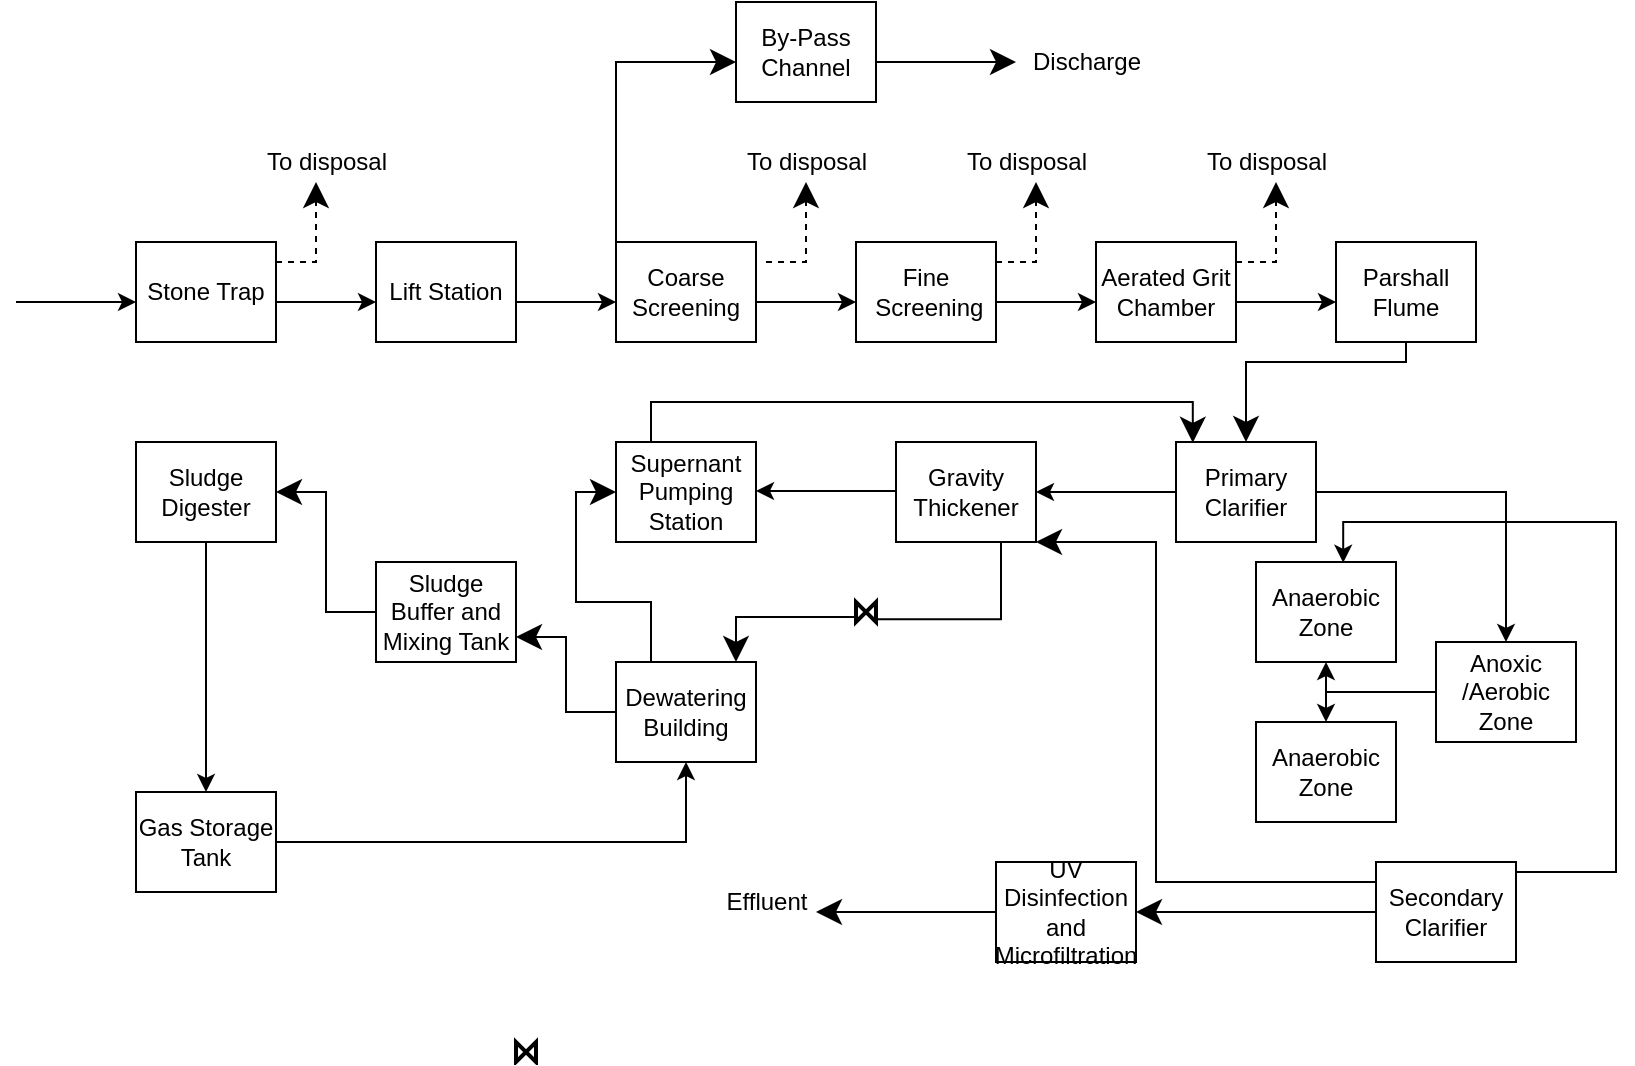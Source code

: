 <mxfile version="16.6.4" type="github">
  <diagram id="dFWF5zn0QugjdTZb5leU" name="Page-1">
    <mxGraphModel dx="997" dy="548" grid="1" gridSize="10" guides="1" tooltips="1" connect="1" arrows="1" fold="1" page="1" pageScale="1" pageWidth="850" pageHeight="1100" math="0" shadow="0">
      <root>
        <mxCell id="0" />
        <mxCell id="1" parent="0" />
        <mxCell id="zYvr2jX2mmX5dFNxnvae-1" value="" style="endArrow=classic;html=1;rounded=0;sketch=0;" parent="1" edge="1">
          <mxGeometry width="50" height="50" relative="1" as="geometry">
            <mxPoint x="40" y="180" as="sourcePoint" />
            <mxPoint x="100" y="180" as="targetPoint" />
            <Array as="points" />
          </mxGeometry>
        </mxCell>
        <mxCell id="zYvr2jX2mmX5dFNxnvae-2" value="Stone Trap&lt;br&gt;" style="rounded=0;whiteSpace=wrap;html=1;sketch=0;" parent="1" vertex="1">
          <mxGeometry x="100" y="150" width="70" height="50" as="geometry" />
        </mxCell>
        <mxCell id="zYvr2jX2mmX5dFNxnvae-3" value="" style="endArrow=classic;html=1;rounded=0;" parent="1" edge="1">
          <mxGeometry width="50" height="50" relative="1" as="geometry">
            <mxPoint x="190" y="180" as="sourcePoint" />
            <mxPoint x="220" y="180" as="targetPoint" />
            <Array as="points">
              <mxPoint x="170" y="180" />
            </Array>
          </mxGeometry>
        </mxCell>
        <mxCell id="zYvr2jX2mmX5dFNxnvae-4" value="Lift Station&lt;br&gt;" style="rounded=0;whiteSpace=wrap;html=1;" parent="1" vertex="1">
          <mxGeometry x="220" y="150" width="70" height="50" as="geometry" />
        </mxCell>
        <mxCell id="zYvr2jX2mmX5dFNxnvae-7" value="" style="endArrow=classic;html=1;rounded=0;sketch=0;endSize=10;targetPerimeterSpacing=4;strokeWidth=1;jumpStyle=sharp;jumpSize=16;dashed=1;" parent="1" edge="1">
          <mxGeometry width="50" height="50" relative="1" as="geometry">
            <mxPoint x="170" y="160" as="sourcePoint" />
            <mxPoint x="190" y="120" as="targetPoint" />
            <Array as="points">
              <mxPoint x="190" y="160" />
            </Array>
          </mxGeometry>
        </mxCell>
        <mxCell id="zYvr2jX2mmX5dFNxnvae-8" value="To disposal&lt;br&gt;" style="text;html=1;align=center;verticalAlign=middle;resizable=0;points=[];autosize=1;strokeColor=none;fillColor=none;" parent="1" vertex="1">
          <mxGeometry x="160" y="100" width="70" height="20" as="geometry" />
        </mxCell>
        <mxCell id="zYvr2jX2mmX5dFNxnvae-10" value="" style="endArrow=classic;html=1;rounded=0;" parent="1" edge="1">
          <mxGeometry width="50" height="50" relative="1" as="geometry">
            <mxPoint x="310" y="180" as="sourcePoint" />
            <mxPoint x="340" y="180" as="targetPoint" />
            <Array as="points">
              <mxPoint x="290" y="180" />
            </Array>
          </mxGeometry>
        </mxCell>
        <mxCell id="zYvr2jX2mmX5dFNxnvae-11" value="Coarse Screening&lt;br&gt;" style="rounded=0;whiteSpace=wrap;html=1;sketch=0;" parent="1" vertex="1">
          <mxGeometry x="340" y="150" width="70" height="50" as="geometry" />
        </mxCell>
        <mxCell id="zYvr2jX2mmX5dFNxnvae-12" value="" style="endArrow=classic;html=1;rounded=0;sketch=0;endSize=10;targetPerimeterSpacing=4;strokeWidth=1;jumpStyle=sharp;jumpSize=16;dashed=1;" parent="1" edge="1">
          <mxGeometry width="50" height="50" relative="1" as="geometry">
            <mxPoint x="415" y="160" as="sourcePoint" />
            <mxPoint x="435" y="120" as="targetPoint" />
            <Array as="points">
              <mxPoint x="435" y="160" />
            </Array>
          </mxGeometry>
        </mxCell>
        <mxCell id="zYvr2jX2mmX5dFNxnvae-13" value="To disposal&lt;br&gt;" style="text;html=1;align=center;verticalAlign=middle;resizable=0;points=[];autosize=1;strokeColor=none;fillColor=none;" parent="1" vertex="1">
          <mxGeometry x="400" y="100" width="70" height="20" as="geometry" />
        </mxCell>
        <mxCell id="zYvr2jX2mmX5dFNxnvae-14" value="" style="endArrow=classic;html=1;rounded=0;" parent="1" edge="1">
          <mxGeometry width="50" height="50" relative="1" as="geometry">
            <mxPoint x="430" y="180" as="sourcePoint" />
            <mxPoint x="460" y="180" as="targetPoint" />
            <Array as="points">
              <mxPoint x="410" y="180" />
            </Array>
          </mxGeometry>
        </mxCell>
        <mxCell id="zYvr2jX2mmX5dFNxnvae-15" value="Fine&lt;br&gt;&amp;nbsp;Screening" style="rounded=0;whiteSpace=wrap;html=1;sketch=0;" parent="1" vertex="1">
          <mxGeometry x="460" y="150" width="70" height="50" as="geometry" />
        </mxCell>
        <mxCell id="zYvr2jX2mmX5dFNxnvae-16" value="" style="endArrow=classic;html=1;rounded=0;sketch=0;endSize=10;targetPerimeterSpacing=4;strokeWidth=1;jumpStyle=sharp;jumpSize=16;dashed=1;" parent="1" edge="1">
          <mxGeometry width="50" height="50" relative="1" as="geometry">
            <mxPoint x="530" y="160" as="sourcePoint" />
            <mxPoint x="550" y="120" as="targetPoint" />
            <Array as="points">
              <mxPoint x="550" y="160" />
            </Array>
          </mxGeometry>
        </mxCell>
        <mxCell id="zYvr2jX2mmX5dFNxnvae-17" value="To disposal&lt;br&gt;" style="text;html=1;align=center;verticalAlign=middle;resizable=0;points=[];autosize=1;strokeColor=none;fillColor=none;" parent="1" vertex="1">
          <mxGeometry x="510" y="100" width="70" height="20" as="geometry" />
        </mxCell>
        <mxCell id="zYvr2jX2mmX5dFNxnvae-18" value="" style="endArrow=classic;html=1;rounded=0;sketch=0;endSize=10;targetPerimeterSpacing=4;strokeWidth=1;jumpStyle=sharp;jumpSize=16;exitX=0;exitY=0;exitDx=0;exitDy=0;" parent="1" edge="1" source="zYvr2jX2mmX5dFNxnvae-11">
          <mxGeometry width="50" height="50" relative="1" as="geometry">
            <mxPoint x="360" y="150" as="sourcePoint" />
            <mxPoint x="400" y="60" as="targetPoint" />
            <Array as="points">
              <mxPoint x="340" y="60" />
            </Array>
          </mxGeometry>
        </mxCell>
        <mxCell id="zYvr2jX2mmX5dFNxnvae-19" value="By-Pass Channel&lt;br&gt;" style="rounded=0;whiteSpace=wrap;html=1;" parent="1" vertex="1">
          <mxGeometry x="400" y="30" width="70" height="50" as="geometry" />
        </mxCell>
        <mxCell id="zYvr2jX2mmX5dFNxnvae-20" value="" style="endArrow=classic;html=1;rounded=0;sketch=0;endSize=10;targetPerimeterSpacing=4;strokeWidth=1;jumpStyle=sharp;jumpSize=16;" parent="1" edge="1">
          <mxGeometry width="50" height="50" relative="1" as="geometry">
            <mxPoint x="470" y="60" as="sourcePoint" />
            <mxPoint x="540" y="60" as="targetPoint" />
          </mxGeometry>
        </mxCell>
        <mxCell id="zYvr2jX2mmX5dFNxnvae-21" value="Discharge&lt;br&gt;" style="text;html=1;align=center;verticalAlign=middle;resizable=0;points=[];autosize=1;strokeColor=none;fillColor=none;" parent="1" vertex="1">
          <mxGeometry x="540" y="50" width="70" height="20" as="geometry" />
        </mxCell>
        <mxCell id="zYvr2jX2mmX5dFNxnvae-23" value="" style="endArrow=classic;html=1;rounded=0;" parent="1" edge="1">
          <mxGeometry width="50" height="50" relative="1" as="geometry">
            <mxPoint x="550" y="180" as="sourcePoint" />
            <mxPoint x="580" y="180" as="targetPoint" />
            <Array as="points">
              <mxPoint x="530" y="180" />
            </Array>
          </mxGeometry>
        </mxCell>
        <mxCell id="zYvr2jX2mmX5dFNxnvae-24" value="Aerated Grit Chamber&lt;br&gt;" style="rounded=0;whiteSpace=wrap;html=1;sketch=0;" parent="1" vertex="1">
          <mxGeometry x="580" y="150" width="70" height="50" as="geometry" />
        </mxCell>
        <mxCell id="zYvr2jX2mmX5dFNxnvae-25" value="" style="endArrow=classic;html=1;rounded=0;" parent="1" edge="1">
          <mxGeometry width="50" height="50" relative="1" as="geometry">
            <mxPoint x="670" y="180" as="sourcePoint" />
            <mxPoint x="700" y="180" as="targetPoint" />
            <Array as="points">
              <mxPoint x="650" y="180" />
            </Array>
          </mxGeometry>
        </mxCell>
        <mxCell id="zYvr2jX2mmX5dFNxnvae-38" style="edgeStyle=orthogonalEdgeStyle;rounded=0;sketch=0;jumpStyle=sharp;jumpSize=16;orthogonalLoop=1;jettySize=auto;html=1;entryX=0.5;entryY=0;entryDx=0;entryDy=0;endSize=10;targetPerimeterSpacing=4;strokeWidth=1;" parent="1" source="zYvr2jX2mmX5dFNxnvae-26" target="zYvr2jX2mmX5dFNxnvae-29" edge="1">
          <mxGeometry relative="1" as="geometry">
            <Array as="points">
              <mxPoint x="735" y="210" />
              <mxPoint x="655" y="210" />
            </Array>
          </mxGeometry>
        </mxCell>
        <mxCell id="zYvr2jX2mmX5dFNxnvae-26" value="Parshall Flume&lt;br&gt;" style="rounded=0;whiteSpace=wrap;html=1;sketch=0;" parent="1" vertex="1">
          <mxGeometry x="700" y="150" width="70" height="50" as="geometry" />
        </mxCell>
        <mxCell id="zYvr2jX2mmX5dFNxnvae-27" value="" style="endArrow=classic;html=1;rounded=0;sketch=0;endSize=10;targetPerimeterSpacing=4;strokeWidth=1;jumpStyle=sharp;jumpSize=16;dashed=1;" parent="1" edge="1">
          <mxGeometry width="50" height="50" relative="1" as="geometry">
            <mxPoint x="650" y="160" as="sourcePoint" />
            <mxPoint x="670" y="120" as="targetPoint" />
            <Array as="points">
              <mxPoint x="670" y="160" />
            </Array>
          </mxGeometry>
        </mxCell>
        <mxCell id="zYvr2jX2mmX5dFNxnvae-28" value="To disposal&lt;br&gt;" style="text;html=1;align=center;verticalAlign=middle;resizable=0;points=[];autosize=1;strokeColor=none;fillColor=none;" parent="1" vertex="1">
          <mxGeometry x="630" y="100" width="70" height="20" as="geometry" />
        </mxCell>
        <mxCell id="kiTYlphXpIjW1eZHA2D5-8" style="edgeStyle=orthogonalEdgeStyle;rounded=0;orthogonalLoop=1;jettySize=auto;html=1;exitX=1;exitY=0.5;exitDx=0;exitDy=0;entryX=0.5;entryY=0;entryDx=0;entryDy=0;" edge="1" parent="1" source="zYvr2jX2mmX5dFNxnvae-29" target="kiTYlphXpIjW1eZHA2D5-5">
          <mxGeometry relative="1" as="geometry" />
        </mxCell>
        <mxCell id="zYvr2jX2mmX5dFNxnvae-29" value="Primary Clarifier&lt;br&gt;" style="rounded=0;whiteSpace=wrap;html=1;sketch=0;" parent="1" vertex="1">
          <mxGeometry x="620" y="250" width="70" height="50" as="geometry" />
        </mxCell>
        <mxCell id="zYvr2jX2mmX5dFNxnvae-40" style="edgeStyle=orthogonalEdgeStyle;rounded=0;sketch=0;jumpStyle=sharp;jumpSize=16;orthogonalLoop=1;jettySize=auto;html=1;exitX=0.75;exitY=1;exitDx=0;exitDy=0;entryX=0.857;entryY=0;entryDx=0;entryDy=0;entryPerimeter=0;endSize=10;targetPerimeterSpacing=4;strokeWidth=1;startArrow=none;" parent="1" source="kiTYlphXpIjW1eZHA2D5-17" target="zYvr2jX2mmX5dFNxnvae-39" edge="1">
          <mxGeometry relative="1" as="geometry" />
        </mxCell>
        <mxCell id="zYvr2jX2mmX5dFNxnvae-32" value="Gravity Thickener&lt;br&gt;" style="rounded=0;whiteSpace=wrap;html=1;sketch=0;" parent="1" vertex="1">
          <mxGeometry x="480" y="250" width="70" height="50" as="geometry" />
        </mxCell>
        <mxCell id="zYvr2jX2mmX5dFNxnvae-33" value="" style="endArrow=classic;html=1;rounded=0;entryX=1;entryY=0.5;entryDx=0;entryDy=0;exitX=0;exitY=0.5;exitDx=0;exitDy=0;" parent="1" source="zYvr2jX2mmX5dFNxnvae-29" target="zYvr2jX2mmX5dFNxnvae-32" edge="1">
          <mxGeometry width="50" height="50" relative="1" as="geometry">
            <mxPoint x="680" y="190" as="sourcePoint" />
            <mxPoint x="710" y="190" as="targetPoint" />
            <Array as="points" />
          </mxGeometry>
        </mxCell>
        <mxCell id="zYvr2jX2mmX5dFNxnvae-37" style="edgeStyle=orthogonalEdgeStyle;rounded=0;sketch=0;jumpStyle=sharp;jumpSize=16;orthogonalLoop=1;jettySize=auto;html=1;exitX=0.25;exitY=0;exitDx=0;exitDy=0;entryX=0.12;entryY=0.008;entryDx=0;entryDy=0;entryPerimeter=0;endSize=10;targetPerimeterSpacing=4;strokeWidth=1;" parent="1" source="zYvr2jX2mmX5dFNxnvae-34" target="zYvr2jX2mmX5dFNxnvae-29" edge="1">
          <mxGeometry relative="1" as="geometry" />
        </mxCell>
        <mxCell id="zYvr2jX2mmX5dFNxnvae-34" value="Supernant Pumping Station" style="rounded=0;whiteSpace=wrap;html=1;sketch=0;" parent="1" vertex="1">
          <mxGeometry x="340" y="250" width="70" height="50" as="geometry" />
        </mxCell>
        <mxCell id="zYvr2jX2mmX5dFNxnvae-35" value="" style="endArrow=classic;html=1;rounded=0;entryX=1;entryY=0.5;entryDx=0;entryDy=0;exitX=0;exitY=0.5;exitDx=0;exitDy=0;" parent="1" edge="1">
          <mxGeometry width="50" height="50" relative="1" as="geometry">
            <mxPoint x="480" y="274.5" as="sourcePoint" />
            <mxPoint x="410" y="274.5" as="targetPoint" />
            <Array as="points" />
          </mxGeometry>
        </mxCell>
        <mxCell id="zYvr2jX2mmX5dFNxnvae-41" style="edgeStyle=orthogonalEdgeStyle;rounded=0;sketch=0;jumpStyle=sharp;jumpSize=16;orthogonalLoop=1;jettySize=auto;html=1;exitX=0.25;exitY=0;exitDx=0;exitDy=0;entryX=0;entryY=0.5;entryDx=0;entryDy=0;endSize=10;targetPerimeterSpacing=4;strokeWidth=1;" parent="1" source="zYvr2jX2mmX5dFNxnvae-39" target="zYvr2jX2mmX5dFNxnvae-34" edge="1">
          <mxGeometry relative="1" as="geometry" />
        </mxCell>
        <mxCell id="zYvr2jX2mmX5dFNxnvae-43" style="edgeStyle=orthogonalEdgeStyle;rounded=0;sketch=0;jumpStyle=sharp;jumpSize=16;orthogonalLoop=1;jettySize=auto;html=1;exitX=0;exitY=0.5;exitDx=0;exitDy=0;entryX=1;entryY=0.75;entryDx=0;entryDy=0;endSize=10;targetPerimeterSpacing=4;strokeWidth=1;" parent="1" source="zYvr2jX2mmX5dFNxnvae-39" target="zYvr2jX2mmX5dFNxnvae-42" edge="1">
          <mxGeometry relative="1" as="geometry" />
        </mxCell>
        <mxCell id="zYvr2jX2mmX5dFNxnvae-39" value="Dewatering Building" style="rounded=0;whiteSpace=wrap;html=1;sketch=0;" parent="1" vertex="1">
          <mxGeometry x="340" y="360" width="70" height="50" as="geometry" />
        </mxCell>
        <mxCell id="zYvr2jX2mmX5dFNxnvae-46" style="edgeStyle=orthogonalEdgeStyle;rounded=0;sketch=0;jumpStyle=sharp;jumpSize=16;orthogonalLoop=1;jettySize=auto;html=1;entryX=1;entryY=0.5;entryDx=0;entryDy=0;endSize=10;targetPerimeterSpacing=4;strokeWidth=1;" parent="1" source="zYvr2jX2mmX5dFNxnvae-42" target="zYvr2jX2mmX5dFNxnvae-44" edge="1">
          <mxGeometry relative="1" as="geometry" />
        </mxCell>
        <mxCell id="zYvr2jX2mmX5dFNxnvae-42" value="Sludge Buffer and Mixing Tank" style="rounded=0;whiteSpace=wrap;html=1;sketch=0;" parent="1" vertex="1">
          <mxGeometry x="220" y="310" width="70" height="50" as="geometry" />
        </mxCell>
        <mxCell id="kiTYlphXpIjW1eZHA2D5-2" style="edgeStyle=orthogonalEdgeStyle;rounded=0;orthogonalLoop=1;jettySize=auto;html=1;" edge="1" parent="1" source="zYvr2jX2mmX5dFNxnvae-44" target="zYvr2jX2mmX5dFNxnvae-47">
          <mxGeometry relative="1" as="geometry" />
        </mxCell>
        <mxCell id="zYvr2jX2mmX5dFNxnvae-44" value="Sludge Digester" style="rounded=0;whiteSpace=wrap;html=1;sketch=0;" parent="1" vertex="1">
          <mxGeometry x="100" y="250" width="70" height="50" as="geometry" />
        </mxCell>
        <mxCell id="kiTYlphXpIjW1eZHA2D5-4" style="edgeStyle=orthogonalEdgeStyle;rounded=0;orthogonalLoop=1;jettySize=auto;html=1;entryX=0.5;entryY=1;entryDx=0;entryDy=0;" edge="1" parent="1" source="zYvr2jX2mmX5dFNxnvae-47" target="zYvr2jX2mmX5dFNxnvae-39">
          <mxGeometry relative="1" as="geometry">
            <mxPoint x="320" y="440" as="targetPoint" />
          </mxGeometry>
        </mxCell>
        <mxCell id="zYvr2jX2mmX5dFNxnvae-47" value="Gas Storage Tank" style="rounded=0;whiteSpace=wrap;html=1;sketch=0;" parent="1" vertex="1">
          <mxGeometry x="100" y="425" width="70" height="50" as="geometry" />
        </mxCell>
        <mxCell id="zYvr2jX2mmX5dFNxnvae-50" style="edgeStyle=orthogonalEdgeStyle;rounded=0;sketch=0;jumpStyle=sharp;jumpSize=16;orthogonalLoop=1;jettySize=auto;html=1;entryX=1;entryY=1;entryDx=0;entryDy=0;endSize=10;targetPerimeterSpacing=4;strokeWidth=1;exitX=0;exitY=0.25;exitDx=0;exitDy=0;" parent="1" source="zYvr2jX2mmX5dFNxnvae-49" target="zYvr2jX2mmX5dFNxnvae-32" edge="1">
          <mxGeometry relative="1" as="geometry">
            <Array as="points">
              <mxPoint x="720" y="470" />
              <mxPoint x="610" y="470" />
              <mxPoint x="610" y="300" />
            </Array>
          </mxGeometry>
        </mxCell>
        <mxCell id="zYvr2jX2mmX5dFNxnvae-52" style="edgeStyle=orthogonalEdgeStyle;rounded=0;sketch=0;jumpStyle=sharp;jumpSize=16;orthogonalLoop=1;jettySize=auto;html=1;entryX=1;entryY=0.5;entryDx=0;entryDy=0;endSize=10;targetPerimeterSpacing=4;strokeWidth=1;" parent="1" source="zYvr2jX2mmX5dFNxnvae-49" target="zYvr2jX2mmX5dFNxnvae-51" edge="1">
          <mxGeometry relative="1" as="geometry" />
        </mxCell>
        <mxCell id="kiTYlphXpIjW1eZHA2D5-9" style="edgeStyle=orthogonalEdgeStyle;rounded=0;orthogonalLoop=1;jettySize=auto;html=1;exitX=1;exitY=0.5;exitDx=0;exitDy=0;entryX=0.623;entryY=0.008;entryDx=0;entryDy=0;entryPerimeter=0;" edge="1" parent="1" source="zYvr2jX2mmX5dFNxnvae-49" target="kiTYlphXpIjW1eZHA2D5-6">
          <mxGeometry relative="1" as="geometry">
            <mxPoint x="830" y="450" as="targetPoint" />
            <Array as="points">
              <mxPoint x="840" y="465" />
              <mxPoint x="840" y="290" />
              <mxPoint x="704" y="290" />
            </Array>
          </mxGeometry>
        </mxCell>
        <mxCell id="zYvr2jX2mmX5dFNxnvae-49" value="Secondary Clarifier" style="rounded=0;whiteSpace=wrap;html=1;sketch=0;" parent="1" vertex="1">
          <mxGeometry x="720" y="460" width="70" height="50" as="geometry" />
        </mxCell>
        <mxCell id="zYvr2jX2mmX5dFNxnvae-54" style="edgeStyle=orthogonalEdgeStyle;rounded=0;sketch=0;jumpStyle=sharp;jumpSize=16;orthogonalLoop=1;jettySize=auto;html=1;endSize=10;targetPerimeterSpacing=4;strokeWidth=1;" parent="1" source="zYvr2jX2mmX5dFNxnvae-51" edge="1">
          <mxGeometry relative="1" as="geometry">
            <mxPoint x="440" y="485" as="targetPoint" />
          </mxGeometry>
        </mxCell>
        <mxCell id="zYvr2jX2mmX5dFNxnvae-51" value="UV Disinfection and Microfiltration" style="rounded=0;whiteSpace=wrap;html=1;sketch=0;" parent="1" vertex="1">
          <mxGeometry x="530" y="460" width="70" height="50" as="geometry" />
        </mxCell>
        <mxCell id="zYvr2jX2mmX5dFNxnvae-55" value="Effluent" style="text;html=1;align=center;verticalAlign=middle;resizable=0;points=[];autosize=1;strokeColor=none;fillColor=none;" parent="1" vertex="1">
          <mxGeometry x="390" y="470" width="50" height="20" as="geometry" />
        </mxCell>
        <mxCell id="kiTYlphXpIjW1eZHA2D5-15" style="edgeStyle=elbowEdgeStyle;rounded=0;orthogonalLoop=1;jettySize=auto;html=1;exitX=0;exitY=0.5;exitDx=0;exitDy=0;entryX=0.5;entryY=0;entryDx=0;entryDy=0;" edge="1" parent="1" source="kiTYlphXpIjW1eZHA2D5-5" target="kiTYlphXpIjW1eZHA2D5-7">
          <mxGeometry relative="1" as="geometry">
            <Array as="points">
              <mxPoint x="695" y="390" />
            </Array>
          </mxGeometry>
        </mxCell>
        <mxCell id="kiTYlphXpIjW1eZHA2D5-16" style="edgeStyle=elbowEdgeStyle;rounded=0;orthogonalLoop=1;jettySize=auto;html=1;exitX=0;exitY=0.5;exitDx=0;exitDy=0;entryX=0.5;entryY=1;entryDx=0;entryDy=0;" edge="1" parent="1" source="kiTYlphXpIjW1eZHA2D5-5" target="kiTYlphXpIjW1eZHA2D5-6">
          <mxGeometry relative="1" as="geometry">
            <Array as="points">
              <mxPoint x="695" y="380" />
            </Array>
          </mxGeometry>
        </mxCell>
        <mxCell id="kiTYlphXpIjW1eZHA2D5-5" value="Anoxic /Aerobic Zone" style="rounded=0;whiteSpace=wrap;html=1;sketch=0;" vertex="1" parent="1">
          <mxGeometry x="750" y="350" width="70" height="50" as="geometry" />
        </mxCell>
        <mxCell id="kiTYlphXpIjW1eZHA2D5-6" value="Anaerobic Zone&lt;br&gt;" style="rounded=0;whiteSpace=wrap;html=1;sketch=0;" vertex="1" parent="1">
          <mxGeometry x="660" y="310" width="70" height="50" as="geometry" />
        </mxCell>
        <mxCell id="kiTYlphXpIjW1eZHA2D5-7" value="Anaerobic Zone&lt;br&gt;" style="rounded=0;whiteSpace=wrap;html=1;sketch=0;" vertex="1" parent="1">
          <mxGeometry x="660" y="390" width="70" height="50" as="geometry" />
        </mxCell>
        <mxCell id="kiTYlphXpIjW1eZHA2D5-29" value="" style="html=1;shape=mxgraph.sysml.timeEvent;strokeWidth=2;verticalLabelPosition=bottom;verticalAlignment=top;direction=south;" vertex="1" parent="1">
          <mxGeometry x="290" y="550" width="10" height="10" as="geometry" />
        </mxCell>
        <mxCell id="kiTYlphXpIjW1eZHA2D5-17" value="" style="html=1;shape=mxgraph.sysml.timeEvent;strokeWidth=2;verticalLabelPosition=bottom;verticalAlignment=top;direction=south;" vertex="1" parent="1">
          <mxGeometry x="460" y="330" width="10" height="10" as="geometry" />
        </mxCell>
        <mxCell id="kiTYlphXpIjW1eZHA2D5-33" value="" style="edgeStyle=orthogonalEdgeStyle;rounded=0;sketch=0;jumpStyle=sharp;jumpSize=16;orthogonalLoop=1;jettySize=auto;html=1;exitX=0.75;exitY=1;exitDx=0;exitDy=0;entryX=0.857;entryY=0;entryDx=0;entryDy=0;entryPerimeter=0;endSize=10;strokeWidth=1;endArrow=none;" edge="1" parent="1" source="zYvr2jX2mmX5dFNxnvae-32" target="kiTYlphXpIjW1eZHA2D5-17">
          <mxGeometry relative="1" as="geometry">
            <mxPoint x="532.5" y="300" as="sourcePoint" />
            <mxPoint x="399.99" y="360" as="targetPoint" />
          </mxGeometry>
        </mxCell>
      </root>
    </mxGraphModel>
  </diagram>
</mxfile>
